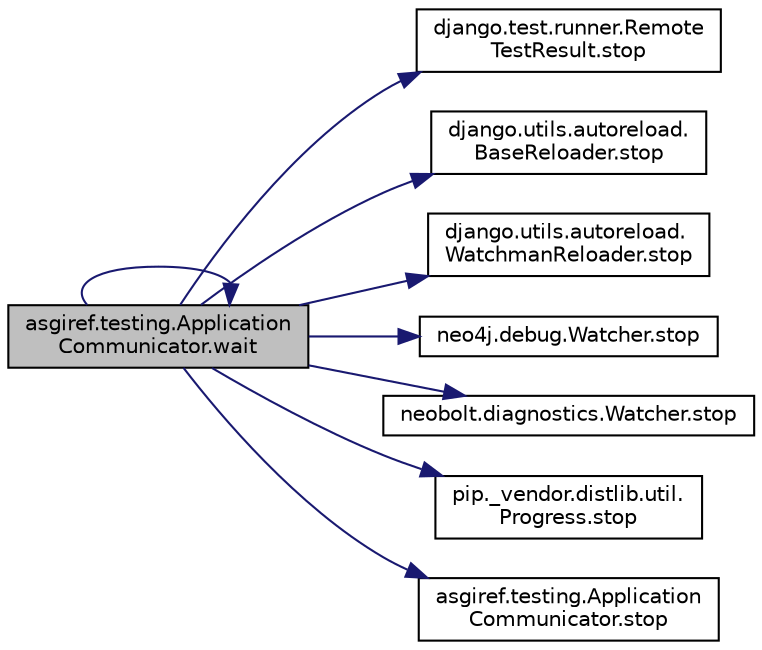 digraph "asgiref.testing.ApplicationCommunicator.wait"
{
 // LATEX_PDF_SIZE
  edge [fontname="Helvetica",fontsize="10",labelfontname="Helvetica",labelfontsize="10"];
  node [fontname="Helvetica",fontsize="10",shape=record];
  rankdir="LR";
  Node1 [label="asgiref.testing.Application\lCommunicator.wait",height=0.2,width=0.4,color="black", fillcolor="grey75", style="filled", fontcolor="black",tooltip=" "];
  Node1 -> Node2 [color="midnightblue",fontsize="10",style="solid",fontname="Helvetica"];
  Node2 [label="django.test.runner.Remote\lTestResult.stop",height=0.2,width=0.4,color="black", fillcolor="white", style="filled",URL="$df/d66/classdjango_1_1test_1_1runner_1_1_remote_test_result.html#acb5c68b249c6a573f239dc63a9893532",tooltip=" "];
  Node1 -> Node3 [color="midnightblue",fontsize="10",style="solid",fontname="Helvetica"];
  Node3 [label="django.utils.autoreload.\lBaseReloader.stop",height=0.2,width=0.4,color="black", fillcolor="white", style="filled",URL="$d2/db4/classdjango_1_1utils_1_1autoreload_1_1_base_reloader.html#a223687cdfa975bfa1121d09c3e343718",tooltip=" "];
  Node1 -> Node4 [color="midnightblue",fontsize="10",style="solid",fontname="Helvetica"];
  Node4 [label="django.utils.autoreload.\lWatchmanReloader.stop",height=0.2,width=0.4,color="black", fillcolor="white", style="filled",URL="$d5/d97/classdjango_1_1utils_1_1autoreload_1_1_watchman_reloader.html#ad6b4c677e064da00c74b43e434397254",tooltip=" "];
  Node1 -> Node5 [color="midnightblue",fontsize="10",style="solid",fontname="Helvetica"];
  Node5 [label="neo4j.debug.Watcher.stop",height=0.2,width=0.4,color="black", fillcolor="white", style="filled",URL="$db/d7d/classneo4j_1_1debug_1_1_watcher.html#a80a785b4e68ee1ea8d6f06fb2c1a846a",tooltip=" "];
  Node1 -> Node6 [color="midnightblue",fontsize="10",style="solid",fontname="Helvetica"];
  Node6 [label="neobolt.diagnostics.Watcher.stop",height=0.2,width=0.4,color="black", fillcolor="white", style="filled",URL="$d4/d9f/classneobolt_1_1diagnostics_1_1_watcher.html#a328d84b093001a31308b1f5c13f0ca3e",tooltip=" "];
  Node1 -> Node7 [color="midnightblue",fontsize="10",style="solid",fontname="Helvetica"];
  Node7 [label="pip._vendor.distlib.util.\lProgress.stop",height=0.2,width=0.4,color="black", fillcolor="white", style="filled",URL="$db/d8e/classpip_1_1__vendor_1_1distlib_1_1util_1_1_progress.html#a2758af67e089f3caaf3ff8c713e53c11",tooltip=" "];
  Node1 -> Node8 [color="midnightblue",fontsize="10",style="solid",fontname="Helvetica"];
  Node8 [label="asgiref.testing.Application\lCommunicator.stop",height=0.2,width=0.4,color="black", fillcolor="white", style="filled",URL="$d1/d46/classasgiref_1_1testing_1_1_application_communicator.html#a7843fc07220085225cb782ff7cabc442",tooltip=" "];
  Node1 -> Node1 [color="midnightblue",fontsize="10",style="solid",fontname="Helvetica"];
}
